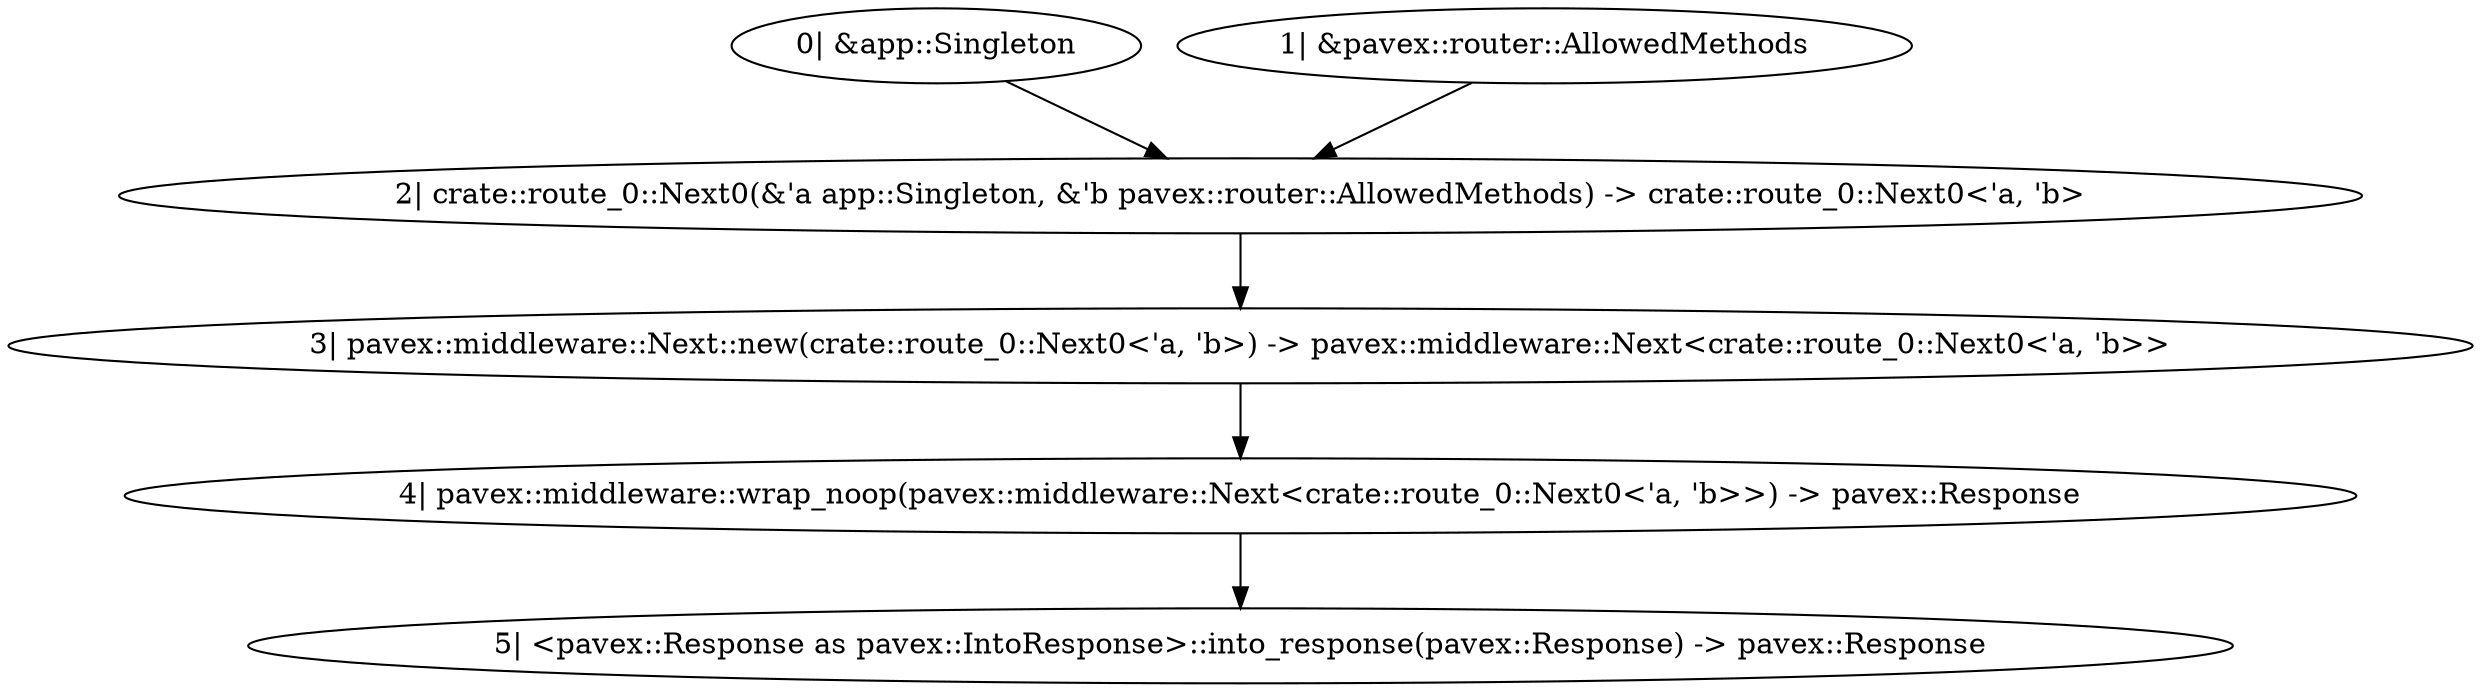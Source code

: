 digraph "* * - 0" {
    0 [ label = "0| &app::Singleton"]
    1 [ label = "1| &pavex::router::AllowedMethods"]
    2 [ label = "2| crate::route_0::Next0(&'a app::Singleton, &'b pavex::router::AllowedMethods) -> crate::route_0::Next0<'a, 'b>"]
    3 [ label = "3| pavex::middleware::Next::new(crate::route_0::Next0<'a, 'b>) -> pavex::middleware::Next<crate::route_0::Next0<'a, 'b>>"]
    4 [ label = "4| pavex::middleware::wrap_noop(pavex::middleware::Next<crate::route_0::Next0<'a, 'b>>) -> pavex::Response"]
    5 [ label = "5| <pavex::Response as pavex::IntoResponse>::into_response(pavex::Response) -> pavex::Response"]
    3 -> 4 [ ]
    2 -> 3 [ ]
    1 -> 2 [ ]
    4 -> 5 [ ]
    0 -> 2 [ ]
}
digraph "* * - 1" {
    0 [ label = "0| &app::Singleton"]
    1 [ label = "1| &pavex::router::AllowedMethods"]
    2 [ label = "2| crate::route_0::Next1(&'a app::Singleton, &'b pavex::router::AllowedMethods) -> crate::route_0::Next1<'a, 'b>"]
    3 [ label = "3| pavex::middleware::Next::new(crate::route_0::Next1<'a, 'b>) -> pavex::middleware::Next<crate::route_0::Next1<'a, 'b>>"]
    4 [ label = "4| app::wrap(pavex::middleware::Next<crate::route_0::Next1<'a, 'b>>) -> pavex::Response"]
    5 [ label = "5| <pavex::Response as pavex::IntoResponse>::into_response(pavex::Response) -> pavex::Response"]
    3 -> 4 [ ]
    2 -> 3 [ ]
    1 -> 2 [ ]
    4 -> 5 [ ]
    0 -> 2 [ ]
}
digraph "* * - 2" {
    0 [ label = "0| &pavex::router::AllowedMethods"]
    1 [ label = "1| pavex::router::default_fallback(&pavex::router::AllowedMethods) -> pavex::Response"]
    2 [ label = "2| <pavex::Response as pavex::IntoResponse>::into_response(pavex::Response) -> pavex::Response"]
    1 -> 2 [ ]
    0 -> 1 [ ]
}
digraph "* * - 3" {
    0 [ label = "0| pavex::Response"]
    1 [ label = "1| &app::Singleton"]
    2 [ label = "2| app::request_scoped(&app::Singleton) -> app::RequestScoped"]
    3 [ label = "3| app::post(pavex::Response, &app::RequestScoped) -> pavex::Response"]
    4 [ label = "4| <pavex::Response as pavex::IntoResponse>::into_response(pavex::Response) -> pavex::Response"]
    0 -> 3 [ ]
    2 -> 3 [ label = "&"]
    3 -> 4 [ ]
    1 -> 2 [ ]
}
digraph "GET / - 0" {
    0 [ label = "0| &app::Singleton"]
    1 [ label = "1| crate::route_1::Next0(&'a app::Singleton) -> crate::route_1::Next0<'a>"]
    2 [ label = "2| pavex::middleware::Next::new(crate::route_1::Next0<'a>) -> pavex::middleware::Next<crate::route_1::Next0<'a>>"]
    3 [ label = "3| pavex::middleware::wrap_noop(pavex::middleware::Next<crate::route_1::Next0<'a>>) -> pavex::Response"]
    4 [ label = "4| <pavex::Response as pavex::IntoResponse>::into_response(pavex::Response) -> pavex::Response"]
    2 -> 3 [ ]
    1 -> 2 [ ]
    3 -> 4 [ ]
    0 -> 1 [ ]
}
digraph "GET / - 1" {
    0 [ label = "0| &app::Singleton"]
    1 [ label = "1| app::request_scoped(&app::Singleton) -> app::RequestScoped"]
    2 [ label = "2| crate::route_1::Next1(&'a app::RequestScoped) -> crate::route_1::Next1<'a>"]
    3 [ label = "3| pavex::middleware::Next::new(crate::route_1::Next1<'a>) -> pavex::middleware::Next<crate::route_1::Next1<'a>>"]
    4 [ label = "4| app::wrap(pavex::middleware::Next<crate::route_1::Next1<'a>>) -> pavex::Response"]
    5 [ label = "5| <pavex::Response as pavex::IntoResponse>::into_response(pavex::Response) -> pavex::Response"]
    3 -> 4 [ ]
    2 -> 3 [ ]
    1 -> 2 [ label = "&"]
    4 -> 5 [ ]
    0 -> 1 [ ]
}
digraph "GET / - 2" {
    0 [ label = "0| &app::RequestScoped"]
    1 [ label = "1| app::handler(&app::RequestScoped) -> pavex::Response"]
    2 [ label = "2| <pavex::Response as pavex::IntoResponse>::into_response(pavex::Response) -> pavex::Response"]
    1 -> 2 [ ]
    0 -> 1 [ ]
}
digraph "GET / - 3" {
    0 [ label = "0| pavex::Response"]
    1 [ label = "1| &app::RequestScoped"]
    2 [ label = "2| app::post(pavex::Response, &app::RequestScoped) -> pavex::Response"]
    3 [ label = "3| <pavex::Response as pavex::IntoResponse>::into_response(pavex::Response) -> pavex::Response"]
    0 -> 2 [ ]
    2 -> 3 [ ]
    1 -> 2 [ ]
}
digraph app_state {
    0 [ label = "0| app::Singleton::new() -> app::Singleton"]
    1 [ label = "1| crate::ApplicationState(app::Singleton) -> crate::ApplicationState"]
    0 -> 1 [ ]
}
